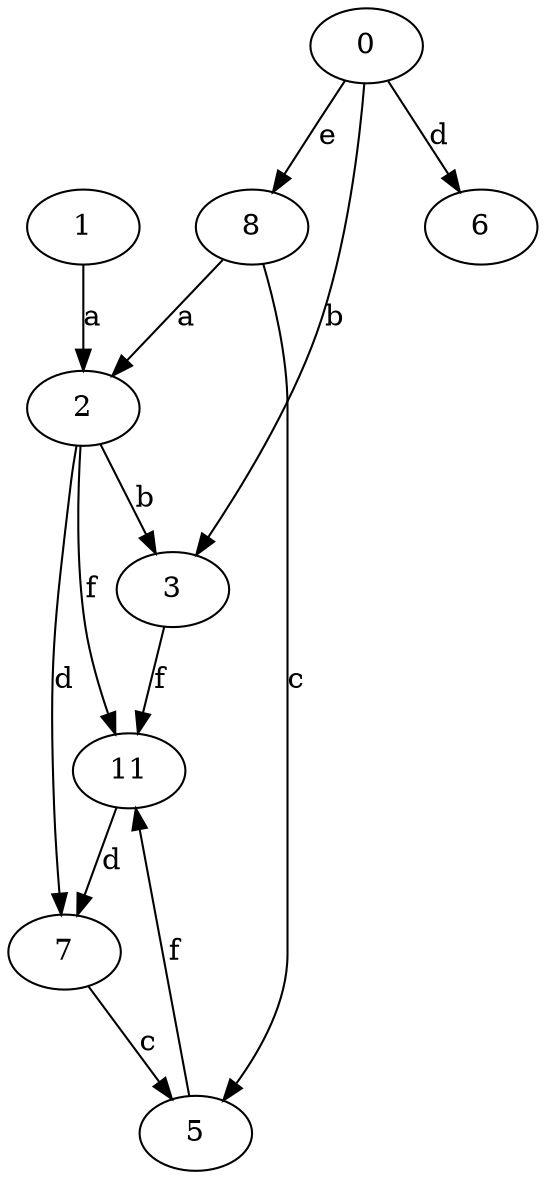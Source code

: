 strict digraph  {
1;
2;
3;
5;
0;
6;
7;
8;
11;
1 -> 2  [label=a];
2 -> 3  [label=b];
2 -> 7  [label=d];
2 -> 11  [label=f];
3 -> 11  [label=f];
5 -> 11  [label=f];
0 -> 3  [label=b];
0 -> 6  [label=d];
0 -> 8  [label=e];
7 -> 5  [label=c];
8 -> 2  [label=a];
8 -> 5  [label=c];
11 -> 7  [label=d];
}
